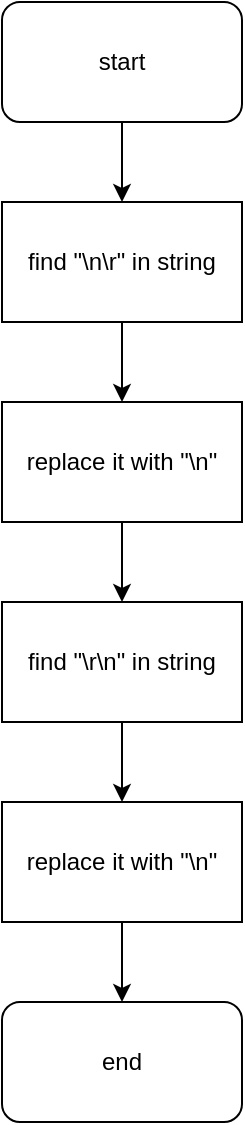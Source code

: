 <mxfile version="24.2.5" type="device">
  <diagram name="페이지-1" id="3jRfcNSUJQn5dtY_I1Rt">
    <mxGraphModel dx="1194" dy="657" grid="1" gridSize="10" guides="1" tooltips="1" connect="1" arrows="1" fold="1" page="1" pageScale="1" pageWidth="827" pageHeight="1169" math="0" shadow="0">
      <root>
        <mxCell id="0" />
        <mxCell id="1" parent="0" />
        <mxCell id="7ZEUITmQXKh6CgGHwncE-3" value="" style="edgeStyle=orthogonalEdgeStyle;rounded=0;orthogonalLoop=1;jettySize=auto;html=1;" edge="1" parent="1" source="7ZEUITmQXKh6CgGHwncE-1" target="7ZEUITmQXKh6CgGHwncE-2">
          <mxGeometry relative="1" as="geometry" />
        </mxCell>
        <mxCell id="7ZEUITmQXKh6CgGHwncE-1" value="start" style="rounded=1;whiteSpace=wrap;html=1;" vertex="1" parent="1">
          <mxGeometry x="360" y="130" width="120" height="60" as="geometry" />
        </mxCell>
        <mxCell id="7ZEUITmQXKh6CgGHwncE-5" value="" style="edgeStyle=orthogonalEdgeStyle;rounded=0;orthogonalLoop=1;jettySize=auto;html=1;" edge="1" parent="1" source="7ZEUITmQXKh6CgGHwncE-2" target="7ZEUITmQXKh6CgGHwncE-4">
          <mxGeometry relative="1" as="geometry" />
        </mxCell>
        <mxCell id="7ZEUITmQXKh6CgGHwncE-2" value="find &quot;\n\r&quot; in string" style="rounded=0;whiteSpace=wrap;html=1;" vertex="1" parent="1">
          <mxGeometry x="360" y="230" width="120" height="60" as="geometry" />
        </mxCell>
        <mxCell id="7ZEUITmQXKh6CgGHwncE-9" style="edgeStyle=orthogonalEdgeStyle;rounded=0;orthogonalLoop=1;jettySize=auto;html=1;entryX=0.5;entryY=0;entryDx=0;entryDy=0;" edge="1" parent="1" source="7ZEUITmQXKh6CgGHwncE-4" target="7ZEUITmQXKh6CgGHwncE-7">
          <mxGeometry relative="1" as="geometry" />
        </mxCell>
        <mxCell id="7ZEUITmQXKh6CgGHwncE-4" value="replace it with &quot;\n&quot;" style="rounded=0;whiteSpace=wrap;html=1;" vertex="1" parent="1">
          <mxGeometry x="360" y="330" width="120" height="60" as="geometry" />
        </mxCell>
        <mxCell id="7ZEUITmQXKh6CgGHwncE-6" value="" style="edgeStyle=orthogonalEdgeStyle;rounded=0;orthogonalLoop=1;jettySize=auto;html=1;" edge="1" parent="1" source="7ZEUITmQXKh6CgGHwncE-7" target="7ZEUITmQXKh6CgGHwncE-8">
          <mxGeometry relative="1" as="geometry" />
        </mxCell>
        <mxCell id="7ZEUITmQXKh6CgGHwncE-7" value="find &quot;\r\n&quot; in string" style="rounded=0;whiteSpace=wrap;html=1;" vertex="1" parent="1">
          <mxGeometry x="360" y="430" width="120" height="60" as="geometry" />
        </mxCell>
        <mxCell id="7ZEUITmQXKh6CgGHwncE-11" value="" style="edgeStyle=orthogonalEdgeStyle;rounded=0;orthogonalLoop=1;jettySize=auto;html=1;" edge="1" parent="1" source="7ZEUITmQXKh6CgGHwncE-8" target="7ZEUITmQXKh6CgGHwncE-10">
          <mxGeometry relative="1" as="geometry" />
        </mxCell>
        <mxCell id="7ZEUITmQXKh6CgGHwncE-8" value="replace it with &quot;\n&quot;" style="rounded=0;whiteSpace=wrap;html=1;" vertex="1" parent="1">
          <mxGeometry x="360" y="530" width="120" height="60" as="geometry" />
        </mxCell>
        <mxCell id="7ZEUITmQXKh6CgGHwncE-10" value="end" style="rounded=1;whiteSpace=wrap;html=1;" vertex="1" parent="1">
          <mxGeometry x="360" y="630" width="120" height="60" as="geometry" />
        </mxCell>
      </root>
    </mxGraphModel>
  </diagram>
</mxfile>
